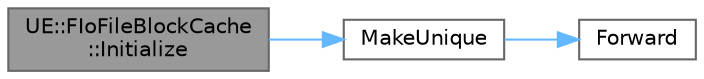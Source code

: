 digraph "UE::FIoFileBlockCache::Initialize"
{
 // INTERACTIVE_SVG=YES
 // LATEX_PDF_SIZE
  bgcolor="transparent";
  edge [fontname=Helvetica,fontsize=10,labelfontname=Helvetica,labelfontsize=10];
  node [fontname=Helvetica,fontsize=10,shape=box,height=0.2,width=0.4];
  rankdir="LR";
  Node1 [id="Node000001",label="UE::FIoFileBlockCache\l::Initialize",height=0.2,width=0.4,color="gray40", fillcolor="grey60", style="filled", fontcolor="black",tooltip=" "];
  Node1 -> Node2 [id="edge1_Node000001_Node000002",color="steelblue1",style="solid",tooltip=" "];
  Node2 [id="Node000002",label="MakeUnique",height=0.2,width=0.4,color="grey40", fillcolor="white", style="filled",URL="$de/d1a/UniquePtr_8h.html#a9e3be2ab9b6efa8383f83df1c1a22239",tooltip="Allocates a new object of type T with the given arguments and returns it as a TUniquePtr."];
  Node2 -> Node3 [id="edge2_Node000002_Node000003",color="steelblue1",style="solid",tooltip=" "];
  Node3 [id="Node000003",label="Forward",height=0.2,width=0.4,color="grey40", fillcolor="white", style="filled",URL="$d4/d24/UnrealTemplate_8h.html#a68f280c1d561a8899a1e9e3ea8405d00",tooltip="Forward will cast a reference to an rvalue reference."];
}
